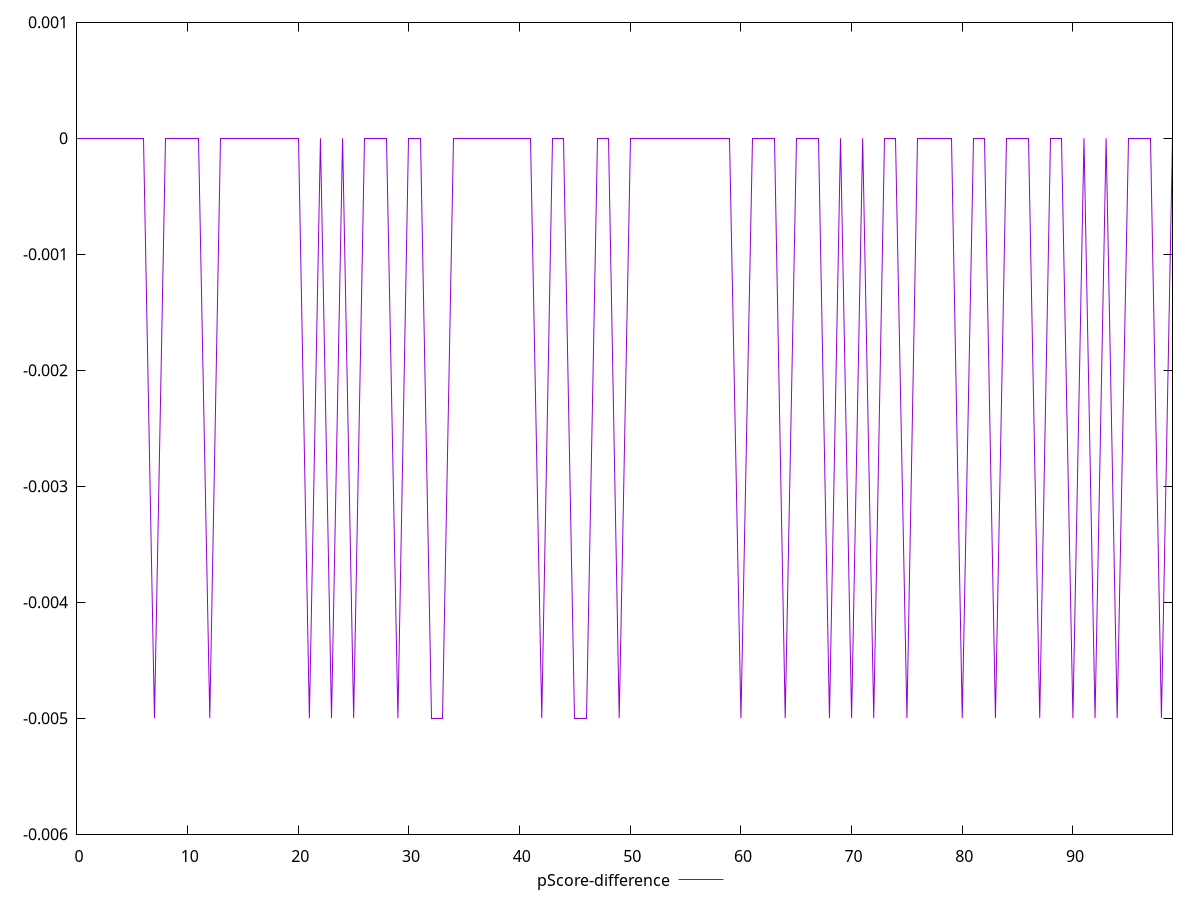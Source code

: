 reset

$pScoreDifference <<EOF
0 0
1 0
2 0
3 0
4 0
5 0
6 0
7 -0.0050000000000000044
8 0
9 0
10 0
11 0
12 -0.0050000000000000044
13 0
14 0
15 0
16 0
17 0
18 0
19 0
20 0
21 -0.0050000000000000044
22 0
23 -0.0050000000000000044
24 0
25 -0.0050000000000000044
26 0
27 0
28 0
29 -0.0050000000000000044
30 0
31 0
32 -0.0050000000000000044
33 -0.0050000000000000044
34 0
35 0
36 0
37 0
38 0
39 0
40 0
41 0
42 -0.0050000000000000044
43 0
44 0
45 -0.0050000000000000044
46 -0.0050000000000000044
47 0
48 0
49 -0.0050000000000000044
50 0
51 0
52 0
53 0
54 0
55 0
56 0
57 0
58 0
59 0
60 -0.0050000000000000044
61 0
62 0
63 0
64 -0.0050000000000000044
65 0
66 0
67 0
68 -0.0050000000000000044
69 0
70 -0.0050000000000000044
71 0
72 -0.0050000000000000044
73 0
74 0
75 -0.0050000000000000044
76 0
77 0
78 0
79 0
80 -0.0050000000000000044
81 0
82 0
83 -0.0050000000000000044
84 0
85 0
86 0
87 -0.0050000000000000044
88 0
89 0
90 -0.0050000000000000044
91 0
92 -0.0050000000000000044
93 0
94 -0.0050000000000000044
95 0
96 0
97 0
98 -0.0050000000000000044
99 0
EOF

set key outside below
set xrange [0:99]
set yrange [-0.0060000000000000045:0.001]
set trange [-0.0060000000000000045:0.001]
set terminal svg size 640, 500 enhanced background rgb 'white'
set output "report_00009_2021-02-08T22-37-41.559Z/uses-webp-images/samples/pages+cached+noadtech+nomedia+nocss/pScore-difference/values.svg"

plot $pScoreDifference title "pScore-difference" with line

reset
